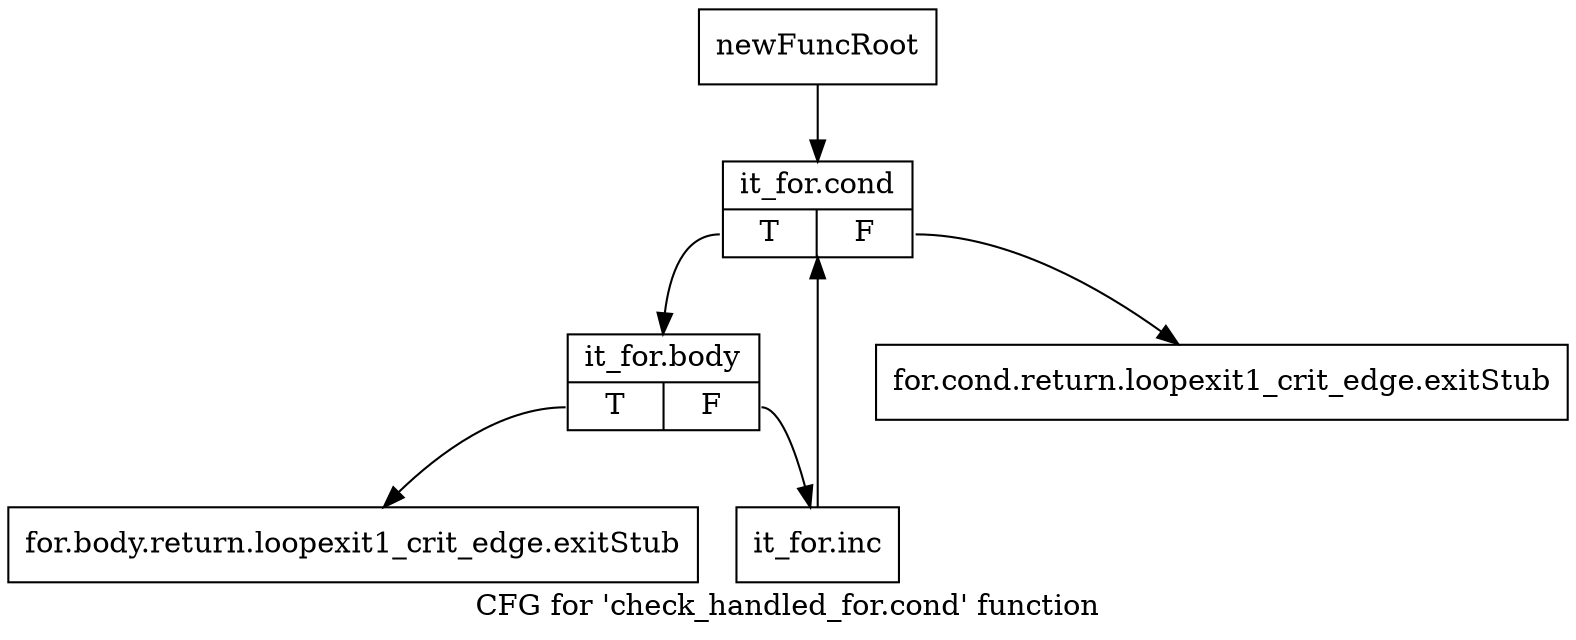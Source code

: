 digraph "CFG for 'check_handled_for.cond' function" {
	label="CFG for 'check_handled_for.cond' function";

	Node0xacfbb50 [shape=record,label="{newFuncRoot}"];
	Node0xacfbb50 -> Node0xacfbc40;
	Node0xacfbba0 [shape=record,label="{for.cond.return.loopexit1_crit_edge.exitStub}"];
	Node0xacfbbf0 [shape=record,label="{for.body.return.loopexit1_crit_edge.exitStub}"];
	Node0xacfbc40 [shape=record,label="{it_for.cond|{<s0>T|<s1>F}}"];
	Node0xacfbc40:s0 -> Node0xacfbc90;
	Node0xacfbc40:s1 -> Node0xacfbba0;
	Node0xacfbc90 [shape=record,label="{it_for.body|{<s0>T|<s1>F}}"];
	Node0xacfbc90:s0 -> Node0xacfbbf0;
	Node0xacfbc90:s1 -> Node0xacfbce0;
	Node0xacfbce0 [shape=record,label="{it_for.inc}"];
	Node0xacfbce0 -> Node0xacfbc40;
}

